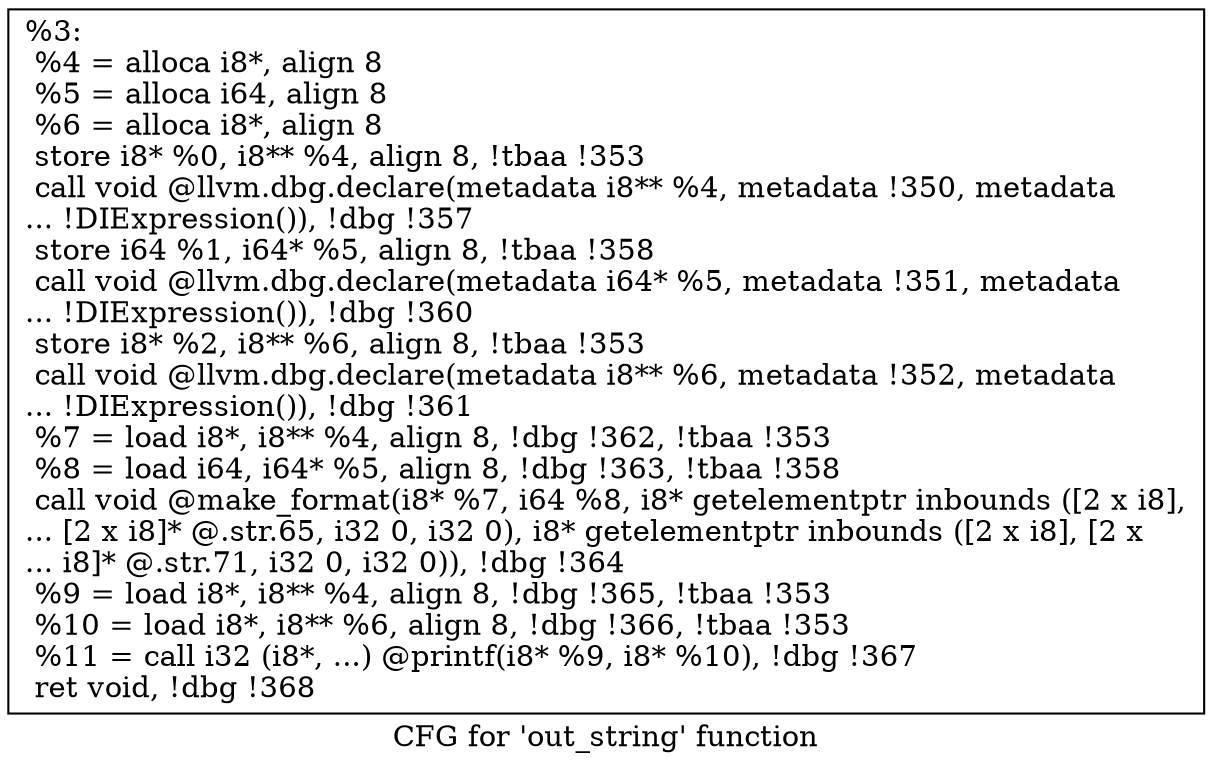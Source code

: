 digraph "CFG for 'out_string' function" {
	label="CFG for 'out_string' function";

	Node0x12e6aa0 [shape=record,label="{%3:\l  %4 = alloca i8*, align 8\l  %5 = alloca i64, align 8\l  %6 = alloca i8*, align 8\l  store i8* %0, i8** %4, align 8, !tbaa !353\l  call void @llvm.dbg.declare(metadata i8** %4, metadata !350, metadata\l... !DIExpression()), !dbg !357\l  store i64 %1, i64* %5, align 8, !tbaa !358\l  call void @llvm.dbg.declare(metadata i64* %5, metadata !351, metadata\l... !DIExpression()), !dbg !360\l  store i8* %2, i8** %6, align 8, !tbaa !353\l  call void @llvm.dbg.declare(metadata i8** %6, metadata !352, metadata\l... !DIExpression()), !dbg !361\l  %7 = load i8*, i8** %4, align 8, !dbg !362, !tbaa !353\l  %8 = load i64, i64* %5, align 8, !dbg !363, !tbaa !358\l  call void @make_format(i8* %7, i64 %8, i8* getelementptr inbounds ([2 x i8],\l... [2 x i8]* @.str.65, i32 0, i32 0), i8* getelementptr inbounds ([2 x i8], [2 x\l... i8]* @.str.71, i32 0, i32 0)), !dbg !364\l  %9 = load i8*, i8** %4, align 8, !dbg !365, !tbaa !353\l  %10 = load i8*, i8** %6, align 8, !dbg !366, !tbaa !353\l  %11 = call i32 (i8*, ...) @printf(i8* %9, i8* %10), !dbg !367\l  ret void, !dbg !368\l}"];
}
